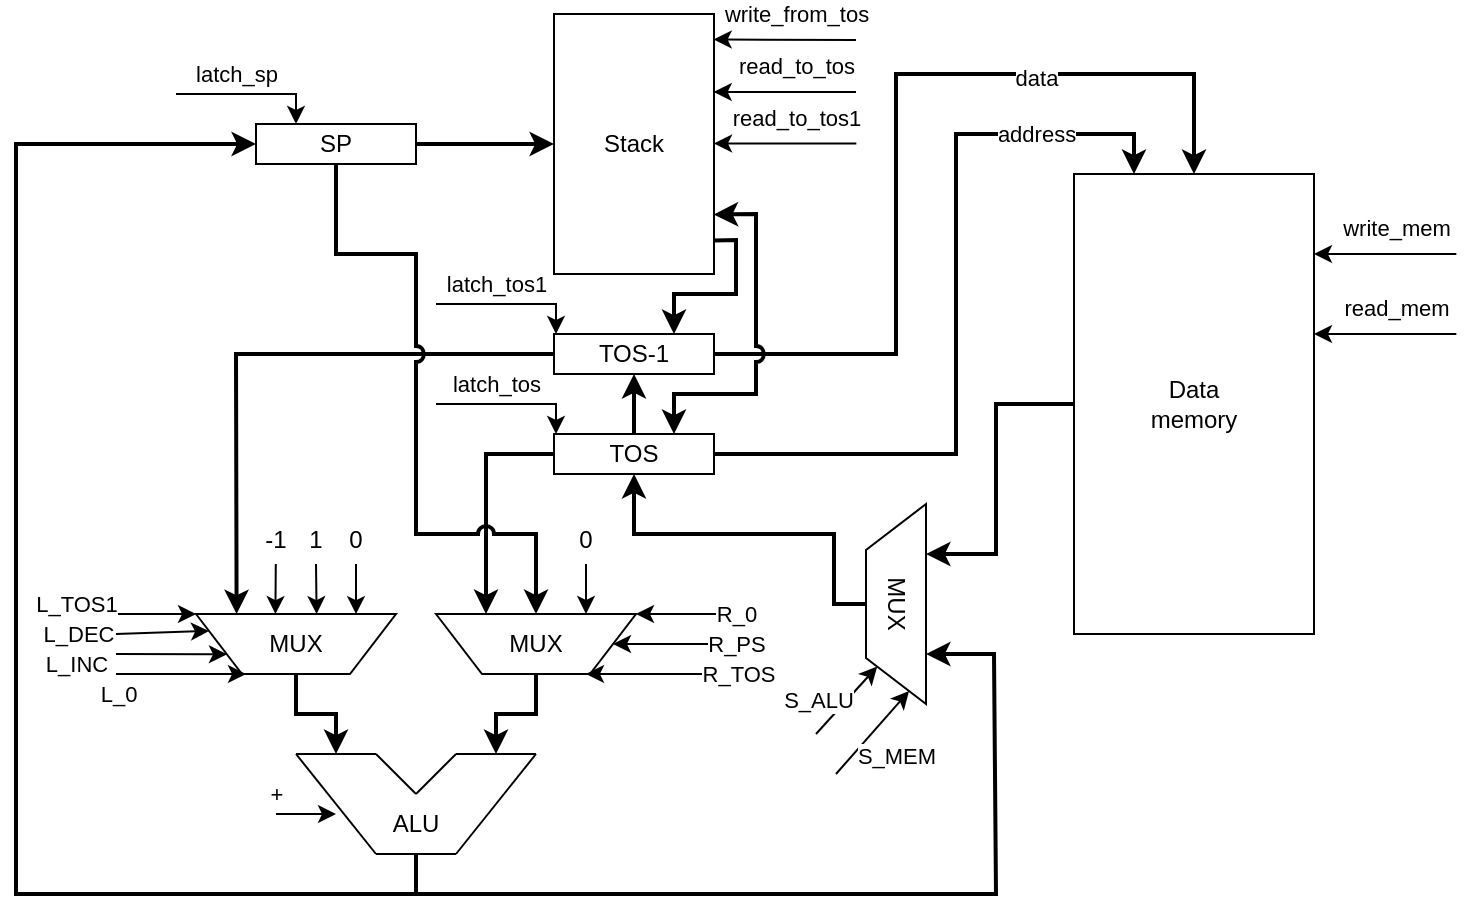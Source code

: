 <mxfile version="20.5.3" type="embed"><diagram name="Страница — 1" id="W3aqE9auqjd-TNdpTrAR"><mxGraphModel dx="597" dy="429" grid="1" gridSize="10" guides="1" tooltips="1" connect="1" arrows="1" fold="1" page="1" pageScale="1" pageWidth="827" pageHeight="1169" math="0" shadow="0"><root><mxCell id="0"/><mxCell id="1" parent="0"/><mxCell id="QS8BnpBDw42ccTHQEy5O-3" value="MUX" style="verticalLabelPosition=middle;verticalAlign=middle;html=1;shape=trapezoid;perimeter=trapezoidPerimeter;whiteSpace=wrap;size=0.23;arcSize=10;flipV=1;labelPosition=center;align=center;rotation=90;" parent="1" vertex="1"><mxGeometry x="420" y="360" width="100" height="30" as="geometry"/></mxCell><mxCell id="QS8BnpBDw42ccTHQEy5O-4" value="" style="endArrow=none;html=1;rounded=0;strokeWidth=1;" parent="1" edge="1"><mxGeometry width="50" height="50" relative="1" as="geometry"><mxPoint x="170" y="450" as="sourcePoint"/><mxPoint x="210" y="450" as="targetPoint"/></mxGeometry></mxCell><mxCell id="QS8BnpBDw42ccTHQEy5O-5" value="" style="endArrow=none;html=1;rounded=0;strokeWidth=1;" parent="1" edge="1"><mxGeometry width="50" height="50" relative="1" as="geometry"><mxPoint x="250" y="450" as="sourcePoint"/><mxPoint x="290" y="450" as="targetPoint"/></mxGeometry></mxCell><mxCell id="QS8BnpBDw42ccTHQEy5O-6" value="" style="endArrow=none;html=1;rounded=0;" parent="1" edge="1"><mxGeometry width="50" height="50" relative="1" as="geometry"><mxPoint x="210" y="500" as="sourcePoint"/><mxPoint x="250" y="500" as="targetPoint"/></mxGeometry></mxCell><mxCell id="QS8BnpBDw42ccTHQEy5O-7" value="" style="endArrow=none;html=1;rounded=0;" parent="1" edge="1"><mxGeometry width="50" height="50" relative="1" as="geometry"><mxPoint x="170" y="450" as="sourcePoint"/><mxPoint x="210" y="500" as="targetPoint"/></mxGeometry></mxCell><mxCell id="QS8BnpBDw42ccTHQEy5O-8" value="" style="endArrow=none;html=1;rounded=0;" parent="1" edge="1"><mxGeometry width="50" height="50" relative="1" as="geometry"><mxPoint x="250" y="500" as="sourcePoint"/><mxPoint x="290" y="450" as="targetPoint"/></mxGeometry></mxCell><mxCell id="QS8BnpBDw42ccTHQEy5O-9" value="" style="endArrow=none;html=1;rounded=0;" parent="1" edge="1"><mxGeometry width="50" height="50" relative="1" as="geometry"><mxPoint x="210" y="450" as="sourcePoint"/><mxPoint x="230" y="470" as="targetPoint"/></mxGeometry></mxCell><mxCell id="QS8BnpBDw42ccTHQEy5O-10" value="" style="endArrow=none;html=1;rounded=0;" parent="1" edge="1"><mxGeometry width="50" height="50" relative="1" as="geometry"><mxPoint x="250" y="450" as="sourcePoint"/><mxPoint x="230" y="470" as="targetPoint"/></mxGeometry></mxCell><mxCell id="QS8BnpBDw42ccTHQEy5O-12" value="ALU" style="text;html=1;align=center;verticalAlign=middle;whiteSpace=wrap;rounded=0;" parent="1" vertex="1"><mxGeometry x="200" y="470" width="60" height="30" as="geometry"/></mxCell><mxCell id="QS8BnpBDw42ccTHQEy5O-14" value="Stack" style="rounded=0;whiteSpace=wrap;html=1;" parent="1" vertex="1"><mxGeometry x="299" y="80" width="80" height="130" as="geometry"/></mxCell><mxCell id="QS8BnpBDw42ccTHQEy5O-15" value="TOS" style="rounded=0;whiteSpace=wrap;html=1;" parent="1" vertex="1"><mxGeometry x="299" y="290" width="80" height="20" as="geometry"/></mxCell><mxCell id="QS8BnpBDw42ccTHQEy5O-20" value="TOS-1" style="rounded=0;whiteSpace=wrap;html=1;" parent="1" vertex="1"><mxGeometry x="299" y="240" width="80" height="20" as="geometry"/></mxCell><mxCell id="QS8BnpBDw42ccTHQEy5O-24" value="" style="endArrow=classic;html=1;rounded=0;exitX=0;exitY=0.5;exitDx=0;exitDy=0;entryX=0.25;entryY=0;entryDx=0;entryDy=0;strokeWidth=2;" parent="1" source="QS8BnpBDw42ccTHQEy5O-15" target="QS8BnpBDw42ccTHQEy5O-46" edge="1"><mxGeometry width="50" height="50" relative="1" as="geometry"><mxPoint x="289" y="400" as="sourcePoint"/><mxPoint x="270" y="380" as="targetPoint"/><Array as="points"><mxPoint x="265" y="300"/></Array></mxGeometry></mxCell><mxCell id="QS8BnpBDw42ccTHQEy5O-25" value="" style="endArrow=classic;html=1;rounded=0;exitX=0.5;exitY=1;exitDx=0;exitDy=0;strokeWidth=2;" parent="1" source="QS8BnpBDw42ccTHQEy5O-38" edge="1"><mxGeometry width="50" height="50" relative="1" as="geometry"><mxPoint x="199" y="380" as="sourcePoint"/><mxPoint x="190" y="450" as="targetPoint"/><Array as="points"><mxPoint x="170" y="430"/><mxPoint x="190" y="430"/></Array></mxGeometry></mxCell><mxCell id="QS8BnpBDw42ccTHQEy5O-26" value="" style="endArrow=classic;html=1;rounded=0;exitX=0.5;exitY=1;exitDx=0;exitDy=0;entryX=0.75;entryY=0;entryDx=0;entryDy=0;strokeWidth=2;" parent="1" source="QS8BnpBDw42ccTHQEy5O-12" target="QS8BnpBDw42ccTHQEy5O-3" edge="1"><mxGeometry width="50" height="50" relative="1" as="geometry"><mxPoint x="359" y="330" as="sourcePoint"/><mxPoint x="399" y="440" as="targetPoint"/><Array as="points"><mxPoint x="230" y="520"/><mxPoint x="520" y="520"/><mxPoint x="519" y="400"/></Array></mxGeometry></mxCell><mxCell id="QS8BnpBDw42ccTHQEy5O-27" value="" style="endArrow=classic;html=1;rounded=0;exitX=0.5;exitY=1;exitDx=0;exitDy=0;entryX=0.5;entryY=1;entryDx=0;entryDy=0;strokeWidth=2;" parent="1" source="QS8BnpBDw42ccTHQEy5O-3" target="QS8BnpBDw42ccTHQEy5O-15" edge="1"><mxGeometry width="50" height="50" relative="1" as="geometry"><mxPoint x="369" y="340" as="sourcePoint"/><mxPoint x="409" y="450" as="targetPoint"/><Array as="points"><mxPoint x="439" y="375"/><mxPoint x="439" y="340"/><mxPoint x="339" y="340"/></Array></mxGeometry></mxCell><mxCell id="QS8BnpBDw42ccTHQEy5O-28" value="" style="endArrow=classic;html=1;rounded=0;entryX=0.25;entryY=0;entryDx=0;entryDy=0;exitX=0;exitY=0.5;exitDx=0;exitDy=0;strokeWidth=2;" parent="1" source="QS8BnpBDw42ccTHQEy5O-30" target="QS8BnpBDw42ccTHQEy5O-3" edge="1"><mxGeometry width="50" height="50" relative="1" as="geometry"><mxPoint x="519" y="275" as="sourcePoint"/><mxPoint x="519" y="290" as="targetPoint"/><Array as="points"><mxPoint x="520" y="275"/><mxPoint x="520" y="350"/></Array></mxGeometry></mxCell><mxCell id="QS8BnpBDw42ccTHQEy5O-30" value="Data&lt;div&gt;memory&lt;/div&gt;" style="rounded=0;whiteSpace=wrap;html=1;" parent="1" vertex="1"><mxGeometry x="559" y="160" width="120" height="230" as="geometry"/></mxCell><mxCell id="QS8BnpBDw42ccTHQEy5O-31" value="" style="endArrow=classic;html=1;rounded=0;exitX=1;exitY=0.5;exitDx=0;exitDy=0;entryX=0.25;entryY=0;entryDx=0;entryDy=0;strokeWidth=2;" parent="1" source="QS8BnpBDw42ccTHQEy5O-15" target="QS8BnpBDw42ccTHQEy5O-30" edge="1"><mxGeometry width="50" height="50" relative="1" as="geometry"><mxPoint x="289" y="330" as="sourcePoint"/><mxPoint x="339" y="280" as="targetPoint"/><Array as="points"><mxPoint x="500" y="300"/><mxPoint x="500" y="140"/><mxPoint x="589" y="140"/></Array></mxGeometry></mxCell><mxCell id="QS8BnpBDw42ccTHQEy5O-36" value="address" style="edgeLabel;html=1;align=center;verticalAlign=middle;resizable=0;points=[];" parent="QS8BnpBDw42ccTHQEy5O-31" vertex="1" connectable="0"><mxGeometry x="0.407" relative="1" as="geometry"><mxPoint x="40" y="-7" as="offset"/></mxGeometry></mxCell><mxCell id="QS8BnpBDw42ccTHQEy5O-32" value="" style="endArrow=classic;html=1;rounded=0;exitX=1;exitY=0.5;exitDx=0;exitDy=0;entryX=0.5;entryY=0;entryDx=0;entryDy=0;strokeWidth=2;" parent="1" source="QS8BnpBDw42ccTHQEy5O-20" target="QS8BnpBDw42ccTHQEy5O-30" edge="1"><mxGeometry width="50" height="50" relative="1" as="geometry"><mxPoint x="389" y="360" as="sourcePoint"/><mxPoint x="429" y="470" as="targetPoint"/><Array as="points"><mxPoint x="470" y="250"/><mxPoint x="470" y="110"/><mxPoint x="619" y="110"/></Array></mxGeometry></mxCell><mxCell id="QS8BnpBDw42ccTHQEy5O-37" value="data" style="edgeLabel;html=1;align=center;verticalAlign=middle;resizable=0;points=[];" parent="QS8BnpBDw42ccTHQEy5O-32" vertex="1" connectable="0"><mxGeometry x="0.282" y="-2" relative="1" as="geometry"><mxPoint x="25" as="offset"/></mxGeometry></mxCell><mxCell id="QS8BnpBDw42ccTHQEy5O-38" value="MUX" style="verticalLabelPosition=middle;verticalAlign=middle;html=1;shape=trapezoid;perimeter=trapezoidPerimeter;whiteSpace=wrap;size=0.23;arcSize=10;flipV=1;labelPosition=center;align=center;rotation=0;" parent="1" vertex="1"><mxGeometry x="120" y="380" width="100" height="30" as="geometry"/></mxCell><mxCell id="QS8BnpBDw42ccTHQEy5O-40" value="" style="endArrow=classic;html=1;rounded=0;exitX=0;exitY=0.5;exitDx=0;exitDy=0;entryX=0.203;entryY=0.998;entryDx=0;entryDy=0;entryPerimeter=0;strokeWidth=2;" parent="1" source="QS8BnpBDw42ccTHQEy5O-20" target="QS8BnpBDw42ccTHQEy5O-38" edge="1"><mxGeometry width="50" height="50" relative="1" as="geometry"><mxPoint x="209" y="370" as="sourcePoint"/><mxPoint x="309" y="430" as="targetPoint"/><Array as="points"><mxPoint x="140" y="250"/></Array></mxGeometry></mxCell><mxCell id="QS8BnpBDw42ccTHQEy5O-41" value="" style="endArrow=classic;html=1;rounded=0;entryX=0.8;entryY=0.998;entryDx=0;entryDy=0;exitX=0.5;exitY=1;exitDx=0;exitDy=0;entryPerimeter=0;" parent="1" source="QS8BnpBDw42ccTHQEy5O-42" target="QS8BnpBDw42ccTHQEy5O-38" edge="1"><mxGeometry width="50" height="50" relative="1" as="geometry"><mxPoint x="174" y="300" as="sourcePoint"/><mxPoint x="234" y="340" as="targetPoint"/><Array as="points"/></mxGeometry></mxCell><mxCell id="QS8BnpBDw42ccTHQEy5O-42" value="0" style="text;html=1;align=center;verticalAlign=middle;whiteSpace=wrap;rounded=0;" parent="1" vertex="1"><mxGeometry x="190" y="330" width="20" height="25" as="geometry"/></mxCell><mxCell id="QS8BnpBDw42ccTHQEy5O-44" value="" style="endArrow=classic;html=1;rounded=0;entryX=0.603;entryY=0.998;entryDx=0;entryDy=0;exitX=0.5;exitY=1;exitDx=0;exitDy=0;entryPerimeter=0;" parent="1" source="QS8BnpBDw42ccTHQEy5O-45" target="QS8BnpBDw42ccTHQEy5O-38" edge="1"><mxGeometry width="50" height="50" relative="1" as="geometry"><mxPoint x="184" y="305" as="sourcePoint"/><mxPoint x="184" y="340" as="targetPoint"/><Array as="points"/></mxGeometry></mxCell><mxCell id="QS8BnpBDw42ccTHQEy5O-45" value="1" style="text;html=1;align=center;verticalAlign=middle;whiteSpace=wrap;rounded=0;" parent="1" vertex="1"><mxGeometry x="170" y="330" width="20" height="25" as="geometry"/></mxCell><mxCell id="QS8BnpBDw42ccTHQEy5O-46" value="MUX" style="verticalLabelPosition=middle;verticalAlign=middle;html=1;shape=trapezoid;perimeter=trapezoidPerimeter;whiteSpace=wrap;size=0.23;arcSize=10;flipV=1;labelPosition=center;align=center;rotation=0;" parent="1" vertex="1"><mxGeometry x="240" y="380" width="100" height="30" as="geometry"/></mxCell><mxCell id="QS8BnpBDw42ccTHQEy5O-47" value="" style="endArrow=classic;html=1;rounded=0;entryX=0.75;entryY=0;entryDx=0;entryDy=0;exitX=0.5;exitY=1;exitDx=0;exitDy=0;" parent="1" source="QS8BnpBDw42ccTHQEy5O-48" target="QS8BnpBDw42ccTHQEy5O-46" edge="1"><mxGeometry width="50" height="50" relative="1" as="geometry"><mxPoint x="305" y="355" as="sourcePoint"/><mxPoint x="305" y="380" as="targetPoint"/><Array as="points"/></mxGeometry></mxCell><mxCell id="QS8BnpBDw42ccTHQEy5O-48" value="0" style="text;html=1;align=center;verticalAlign=middle;whiteSpace=wrap;rounded=0;" parent="1" vertex="1"><mxGeometry x="310" y="330" width="10" height="25" as="geometry"/></mxCell><mxCell id="QS8BnpBDw42ccTHQEy5O-49" value="" style="endArrow=classic;html=1;rounded=0;exitX=0.5;exitY=1;exitDx=0;exitDy=0;strokeWidth=2;" parent="1" source="QS8BnpBDw42ccTHQEy5O-46" edge="1"><mxGeometry width="50" height="50" relative="1" as="geometry"><mxPoint x="180" y="420" as="sourcePoint"/><mxPoint x="270" y="450" as="targetPoint"/><Array as="points"><mxPoint x="290" y="430"/><mxPoint x="270" y="430"/></Array></mxGeometry></mxCell><mxCell id="2" value="SP" style="rounded=0;whiteSpace=wrap;html=1;" parent="1" vertex="1"><mxGeometry x="150" y="135" width="80" height="20" as="geometry"/></mxCell><mxCell id="3" value="" style="endArrow=classic;html=1;rounded=0;exitX=0.5;exitY=1;exitDx=0;exitDy=0;entryX=0;entryY=0.5;entryDx=0;entryDy=0;strokeWidth=2;" parent="1" source="QS8BnpBDw42ccTHQEy5O-12" target="2" edge="1"><mxGeometry width="50" height="50" relative="1" as="geometry"><mxPoint x="360" y="380" as="sourcePoint"/><mxPoint x="410" y="330" as="targetPoint"/><Array as="points"><mxPoint x="230" y="520"/><mxPoint x="30" y="520"/><mxPoint x="30" y="145"/></Array></mxGeometry></mxCell><mxCell id="4" value="" style="endArrow=classic;html=1;rounded=0;entryX=0.5;entryY=1;entryDx=0;entryDy=0;exitX=0.5;exitY=0;exitDx=0;exitDy=0;strokeWidth=2;" parent="1" source="QS8BnpBDw42ccTHQEy5O-15" target="QS8BnpBDw42ccTHQEy5O-20" edge="1"><mxGeometry width="50" height="50" relative="1" as="geometry"><mxPoint x="325" y="365" as="sourcePoint"/><mxPoint x="325" y="390" as="targetPoint"/><Array as="points"/></mxGeometry></mxCell><mxCell id="5" value="" style="endArrow=classic;html=1;rounded=0;exitX=0.998;exitY=0.771;exitDx=0;exitDy=0;entryX=0.75;entryY=0;entryDx=0;entryDy=0;exitPerimeter=0;jumpStyle=arc;startArrow=classic;startFill=1;strokeWidth=2;" parent="1" source="QS8BnpBDw42ccTHQEy5O-14" target="QS8BnpBDw42ccTHQEy5O-15" edge="1"><mxGeometry width="50" height="50" relative="1" as="geometry"><mxPoint x="360" y="280" as="sourcePoint"/><mxPoint x="410" y="230" as="targetPoint"/><Array as="points"><mxPoint x="400" y="180"/><mxPoint x="400" y="270"/><mxPoint x="359" y="270"/></Array></mxGeometry></mxCell><mxCell id="8" value="" style="endArrow=classic;html=1;jumpStyle=arc;exitX=1;exitY=0.5;exitDx=0;exitDy=0;entryX=0;entryY=0.5;entryDx=0;entryDy=0;rounded=0;strokeWidth=2;" parent="1" source="2" target="QS8BnpBDw42ccTHQEy5O-14" edge="1"><mxGeometry width="50" height="50" relative="1" as="geometry"><mxPoint x="260" y="310" as="sourcePoint"/><mxPoint x="310" y="260" as="targetPoint"/><Array as="points"><mxPoint x="250" y="145"/></Array></mxGeometry></mxCell><mxCell id="9" value="" style="endArrow=classic;html=1;rounded=0;jumpStyle=arc;exitX=0.5;exitY=1;exitDx=0;exitDy=0;entryX=0.5;entryY=0;entryDx=0;entryDy=0;strokeWidth=2;" parent="1" source="2" target="QS8BnpBDw42ccTHQEy5O-46" edge="1"><mxGeometry width="50" height="50" relative="1" as="geometry"><mxPoint x="250" y="340" as="sourcePoint"/><mxPoint x="300" y="290" as="targetPoint"/><Array as="points"><mxPoint x="190" y="200"/><mxPoint x="230" y="200"/><mxPoint x="230" y="340"/><mxPoint x="290" y="340"/></Array></mxGeometry></mxCell><mxCell id="10" value="" style="endArrow=classic;html=1;rounded=0;entryX=0.397;entryY=0.998;entryDx=0;entryDy=0;entryPerimeter=0;" parent="1" source="11" target="QS8BnpBDw42ccTHQEy5O-38" edge="1"><mxGeometry width="50" height="50" relative="1" as="geometry"><mxPoint x="160" y="360" as="sourcePoint"/><mxPoint x="190.3" y="390.06" as="targetPoint"/><Array as="points"/></mxGeometry></mxCell><mxCell id="11" value="-1" style="text;html=1;align=center;verticalAlign=middle;whiteSpace=wrap;rounded=0;" parent="1" vertex="1"><mxGeometry x="150" y="330" width="20" height="25" as="geometry"/></mxCell><mxCell id="27" value="" style="endArrow=classic;html=1;rounded=0;strokeWidth=1;entryX=0.75;entryY=1;entryDx=0;entryDy=0;" parent="1" target="QS8BnpBDw42ccTHQEy5O-46" edge="1"><mxGeometry relative="1" as="geometry"><mxPoint x="380" y="410" as="sourcePoint"/><mxPoint x="430" y="370" as="targetPoint"/></mxGeometry></mxCell><mxCell id="28" value="R_TOS" style="edgeLabel;resizable=0;html=1;align=center;verticalAlign=middle;" parent="27" connectable="0" vertex="1"><mxGeometry relative="1" as="geometry"><mxPoint x="43" as="offset"/></mxGeometry></mxCell><mxCell id="29" value="" style="endArrow=classic;html=1;rounded=0;strokeWidth=1;entryX=1;entryY=0.5;entryDx=0;entryDy=0;" parent="1" target="QS8BnpBDw42ccTHQEy5O-46" edge="1"><mxGeometry relative="1" as="geometry"><mxPoint x="390" y="395" as="sourcePoint"/><mxPoint x="331.301" y="414.39" as="targetPoint"/></mxGeometry></mxCell><mxCell id="30" value="R_PS" style="edgeLabel;resizable=0;html=1;align=center;verticalAlign=middle;" parent="29" connectable="0" vertex="1"><mxGeometry relative="1" as="geometry"><mxPoint x="31" as="offset"/></mxGeometry></mxCell><mxCell id="31" value="" style="endArrow=classic;html=1;rounded=0;strokeWidth=1;entryX=1;entryY=0;entryDx=0;entryDy=0;" parent="1" target="QS8BnpBDw42ccTHQEy5O-46" edge="1"><mxGeometry relative="1" as="geometry"><mxPoint x="400" y="380" as="sourcePoint"/><mxPoint x="341.301" y="424.39" as="targetPoint"/></mxGeometry></mxCell><mxCell id="32" value="R_0" style="edgeLabel;resizable=0;html=1;align=center;verticalAlign=middle;" parent="31" connectable="0" vertex="1"><mxGeometry relative="1" as="geometry"><mxPoint x="20" as="offset"/></mxGeometry></mxCell><mxCell id="33" value="" style="endArrow=classic;html=1;rounded=0;strokeWidth=1;entryX=0;entryY=0.75;entryDx=0;entryDy=0;" parent="1" target="QS8BnpBDw42ccTHQEy5O-38" edge="1"><mxGeometry relative="1" as="geometry"><mxPoint x="80" y="400" as="sourcePoint"/><mxPoint x="10" y="409.52" as="targetPoint"/></mxGeometry></mxCell><mxCell id="34" value="L_INC" style="edgeLabel;resizable=0;html=1;align=center;verticalAlign=middle;" parent="33" connectable="0" vertex="1"><mxGeometry relative="1" as="geometry"><mxPoint x="-48" y="5" as="offset"/></mxGeometry></mxCell><mxCell id="35" value="" style="endArrow=classic;html=1;rounded=0;strokeWidth=1;entryX=0;entryY=0.25;entryDx=0;entryDy=0;" parent="1" target="QS8BnpBDw42ccTHQEy5O-38" edge="1"><mxGeometry relative="1" as="geometry"><mxPoint x="80" y="390" as="sourcePoint"/><mxPoint x="23.5" y="394.52" as="targetPoint"/></mxGeometry></mxCell><mxCell id="36" value="L_DEC" style="edgeLabel;resizable=0;html=1;align=center;verticalAlign=middle;" parent="35" connectable="0" vertex="1"><mxGeometry relative="1" as="geometry"><mxPoint x="-43" y="1" as="offset"/></mxGeometry></mxCell><mxCell id="37" value="" style="endArrow=classic;html=1;rounded=0;strokeWidth=1;entryX=0;entryY=0;entryDx=0;entryDy=0;" parent="1" target="QS8BnpBDw42ccTHQEy5O-38" edge="1"><mxGeometry relative="1" as="geometry"><mxPoint x="80" y="380" as="sourcePoint"/><mxPoint x="35" y="379.52" as="targetPoint"/></mxGeometry></mxCell><mxCell id="38" value="L_TOS1" style="edgeLabel;resizable=0;html=1;align=center;verticalAlign=middle;" parent="37" connectable="0" vertex="1"><mxGeometry relative="1" as="geometry"><mxPoint x="-40" y="-5" as="offset"/></mxGeometry></mxCell><mxCell id="39" value="" style="endArrow=classic;html=1;rounded=0;strokeWidth=1;entryX=0.25;entryY=1;entryDx=0;entryDy=0;" parent="1" target="QS8BnpBDw42ccTHQEy5O-38" edge="1"><mxGeometry relative="1" as="geometry"><mxPoint x="80" y="410" as="sourcePoint"/><mxPoint x="140" y="420" as="targetPoint"/></mxGeometry></mxCell><mxCell id="40" value="L_0" style="edgeLabel;resizable=0;html=1;align=center;verticalAlign=middle;" parent="39" connectable="0" vertex="1"><mxGeometry relative="1" as="geometry"><mxPoint x="-32" y="10" as="offset"/></mxGeometry></mxCell><mxCell id="41" value="" style="endArrow=classic;html=1;rounded=0;strokeWidth=1;entryX=1;entryY=1;entryDx=0;entryDy=0;" parent="1" target="QS8BnpBDw42ccTHQEy5O-3" edge="1"><mxGeometry relative="1" as="geometry"><mxPoint x="430" y="440" as="sourcePoint"/><mxPoint x="500" y="360" as="targetPoint"/></mxGeometry></mxCell><mxCell id="42" value="S_ALU" style="edgeLabel;resizable=0;html=1;align=center;verticalAlign=middle;" parent="41" connectable="0" vertex="1"><mxGeometry relative="1" as="geometry"><mxPoint x="-15" as="offset"/></mxGeometry></mxCell><mxCell id="43" value="" style="endArrow=classic;html=1;rounded=0;strokeWidth=1;entryX=1;entryY=0.25;entryDx=0;entryDy=0;" parent="1" target="QS8BnpBDw42ccTHQEy5O-3" edge="1"><mxGeometry relative="1" as="geometry"><mxPoint x="440" y="460" as="sourcePoint"/><mxPoint x="500" y="360" as="targetPoint"/></mxGeometry></mxCell><mxCell id="44" value="S_MEM" style="edgeLabel;resizable=0;html=1;align=center;verticalAlign=middle;" parent="43" connectable="0" vertex="1"><mxGeometry relative="1" as="geometry"><mxPoint x="12" y="11" as="offset"/></mxGeometry></mxCell><mxCell id="50" value="" style="endArrow=classic;html=1;rounded=0;strokeWidth=1;entryX=0.25;entryY=0;entryDx=0;entryDy=0;" parent="1" target="2" edge="1"><mxGeometry relative="1" as="geometry"><mxPoint x="110" y="120" as="sourcePoint"/><mxPoint x="390" y="260" as="targetPoint"/><Array as="points"><mxPoint x="170" y="120"/></Array></mxGeometry></mxCell><mxCell id="51" value="latch_sp" style="edgeLabel;resizable=0;html=1;align=center;verticalAlign=middle;" parent="50" connectable="0" vertex="1"><mxGeometry relative="1" as="geometry"><mxPoint x="-8" y="-10" as="offset"/></mxGeometry></mxCell><mxCell id="52" value="" style="endArrow=classic;html=1;rounded=0;strokeWidth=1;entryX=0.25;entryY=0;entryDx=0;entryDy=0;" parent="1" edge="1"><mxGeometry relative="1" as="geometry"><mxPoint x="240" y="225" as="sourcePoint"/><mxPoint x="300" y="240" as="targetPoint"/><Array as="points"><mxPoint x="300" y="225"/></Array></mxGeometry></mxCell><mxCell id="53" value="latch_tos1" style="edgeLabel;resizable=0;html=1;align=center;verticalAlign=middle;" parent="52" connectable="0" vertex="1"><mxGeometry relative="1" as="geometry"><mxPoint x="-8" y="-10" as="offset"/></mxGeometry></mxCell><mxCell id="54" value="" style="endArrow=classic;html=1;rounded=0;strokeWidth=1;entryX=0.25;entryY=0;entryDx=0;entryDy=0;" parent="1" edge="1"><mxGeometry relative="1" as="geometry"><mxPoint x="240" y="275" as="sourcePoint"/><mxPoint x="300" y="290" as="targetPoint"/><Array as="points"><mxPoint x="300" y="275"/></Array></mxGeometry></mxCell><mxCell id="55" value="latch_tos" style="edgeLabel;resizable=0;html=1;align=center;verticalAlign=middle;" parent="54" connectable="0" vertex="1"><mxGeometry relative="1" as="geometry"><mxPoint x="-8" y="-10" as="offset"/></mxGeometry></mxCell><mxCell id="56" value="" style="endArrow=classic;html=1;rounded=0;strokeWidth=1;entryX=0.998;entryY=0.098;entryDx=0;entryDy=0;entryPerimeter=0;" parent="1" target="QS8BnpBDw42ccTHQEy5O-14" edge="1"><mxGeometry relative="1" as="geometry"><mxPoint x="450" y="93" as="sourcePoint"/><mxPoint x="400" y="90" as="targetPoint"/></mxGeometry></mxCell><mxCell id="57" value="write_from_tos" style="edgeLabel;resizable=0;html=1;align=center;verticalAlign=middle;" parent="56" connectable="0" vertex="1"><mxGeometry relative="1" as="geometry"><mxPoint x="5" y="-13" as="offset"/></mxGeometry></mxCell><mxCell id="58" value="" style="endArrow=classic;html=1;rounded=0;strokeWidth=1;entryX=0.998;entryY=0.3;entryDx=0;entryDy=0;entryPerimeter=0;" parent="1" target="QS8BnpBDw42ccTHQEy5O-14" edge="1"><mxGeometry relative="1" as="geometry"><mxPoint x="450" y="119" as="sourcePoint"/><mxPoint x="388.84" y="102.74" as="targetPoint"/></mxGeometry></mxCell><mxCell id="59" value="read_to_tos" style="edgeLabel;resizable=0;html=1;align=center;verticalAlign=middle;" parent="58" connectable="0" vertex="1"><mxGeometry relative="1" as="geometry"><mxPoint x="5" y="-13" as="offset"/></mxGeometry></mxCell><mxCell id="60" value="" style="endArrow=classic;html=1;rounded=0;strokeWidth=1;entryX=0.998;entryY=0.3;entryDx=0;entryDy=0;entryPerimeter=0;" parent="1" edge="1"><mxGeometry relative="1" as="geometry"><mxPoint x="750.16" y="200" as="sourcePoint"/><mxPoint x="679" y="200" as="targetPoint"/></mxGeometry></mxCell><mxCell id="61" value="write_mem" style="edgeLabel;resizable=0;html=1;align=center;verticalAlign=middle;" parent="60" connectable="0" vertex="1"><mxGeometry relative="1" as="geometry"><mxPoint x="5" y="-13" as="offset"/></mxGeometry></mxCell><mxCell id="62" value="" style="endArrow=classic;html=1;rounded=0;strokeWidth=1;entryX=0.998;entryY=0.3;entryDx=0;entryDy=0;entryPerimeter=0;" parent="1" edge="1"><mxGeometry relative="1" as="geometry"><mxPoint x="750.16" y="240" as="sourcePoint"/><mxPoint x="679" y="240" as="targetPoint"/></mxGeometry></mxCell><mxCell id="63" value="read_mem" style="edgeLabel;resizable=0;html=1;align=center;verticalAlign=middle;" parent="62" connectable="0" vertex="1"><mxGeometry relative="1" as="geometry"><mxPoint x="5" y="-13" as="offset"/></mxGeometry></mxCell><mxCell id="65" value="" style="endArrow=classic;html=1;rounded=0;strokeWidth=1;" parent="1" edge="1"><mxGeometry relative="1" as="geometry"><mxPoint x="160" y="480" as="sourcePoint"/><mxPoint x="190" y="480" as="targetPoint"/><Array as="points"><mxPoint x="170" y="480"/></Array></mxGeometry></mxCell><mxCell id="66" value="+" style="edgeLabel;resizable=0;html=1;align=center;verticalAlign=middle;" parent="65" connectable="0" vertex="1"><mxGeometry relative="1" as="geometry"><mxPoint x="-15" y="-10" as="offset"/></mxGeometry></mxCell><mxCell id="67" value="" style="endArrow=classic;html=1;rounded=0;exitX=1;exitY=0.871;exitDx=0;exitDy=0;exitPerimeter=0;entryX=0.75;entryY=0;entryDx=0;entryDy=0;strokeWidth=2;" edge="1" parent="1" source="QS8BnpBDw42ccTHQEy5O-14" target="QS8BnpBDw42ccTHQEy5O-20"><mxGeometry width="50" height="50" relative="1" as="geometry"><mxPoint x="510" y="360" as="sourcePoint"/><mxPoint x="560" y="310" as="targetPoint"/><Array as="points"><mxPoint x="390" y="193"/><mxPoint x="390" y="220"/><mxPoint x="359" y="220"/></Array></mxGeometry></mxCell><mxCell id="68" value="" style="endArrow=classic;html=1;rounded=0;strokeWidth=1;entryX=0.998;entryY=0.3;entryDx=0;entryDy=0;entryPerimeter=0;" edge="1" parent="1"><mxGeometry relative="1" as="geometry"><mxPoint x="450.16" y="144.71" as="sourcePoint"/><mxPoint x="379.0" y="144.71" as="targetPoint"/></mxGeometry></mxCell><mxCell id="69" value="read_to_tos1" style="edgeLabel;resizable=0;html=1;align=center;verticalAlign=middle;" connectable="0" vertex="1" parent="68"><mxGeometry relative="1" as="geometry"><mxPoint x="5" y="-13" as="offset"/></mxGeometry></mxCell></root></mxGraphModel></diagram></mxfile>